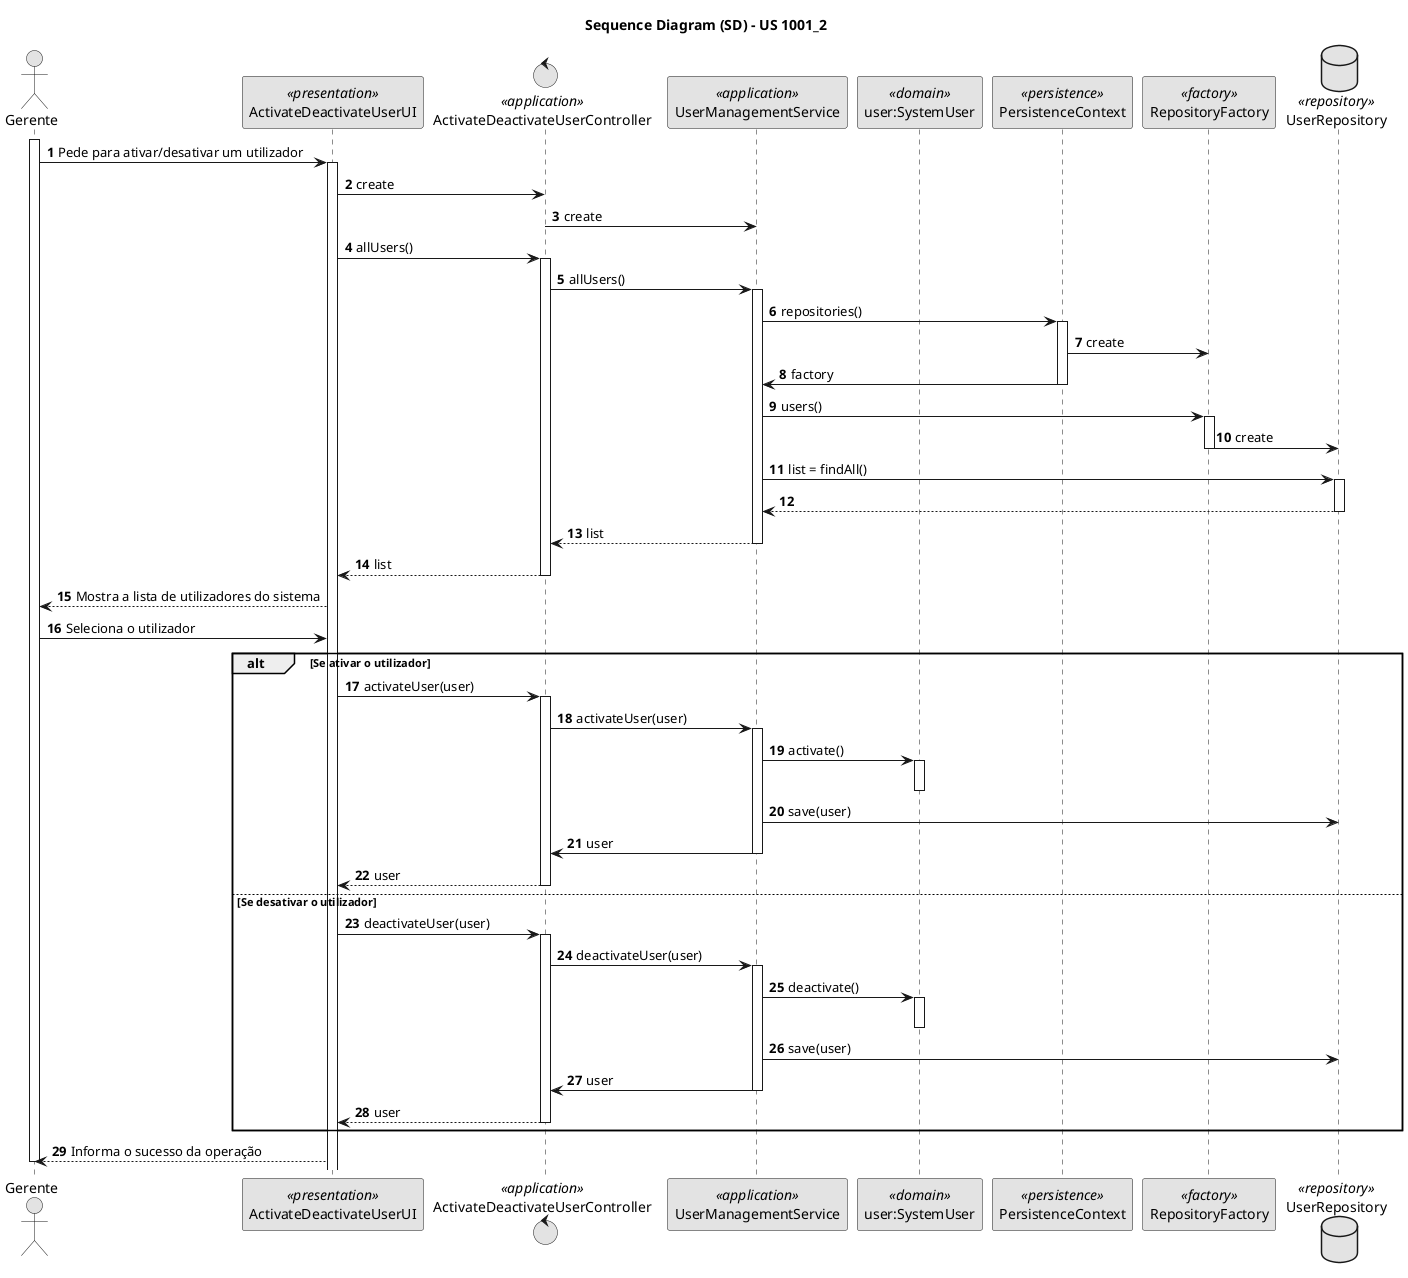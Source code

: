 @startuml
skinparam monochrome true
skinparam packageStyle rectangle
skinparam shadowing false

title Sequence Diagram (SD) - US 1001_2
autonumber

actor Gerente as Actor
participant ActivateDeactivateUserUI as UI <<presentation>>
control ActivateDeactivateUserController as Controller <<application>>
participant UserManagementService as Service <<application>>
participant "user:SystemUser" as Domain <<domain>>
participant PersistenceContext as Persistence <<persistence>>
participant RepositoryFactory as Factory <<factory>>
database UserRepository as Repository <<repository>>


activate Actor
    Actor -> UI : Pede para ativar/desativar um utilizador
    activate UI
        UI -> Controller : create
        Controller -> Service : create

        UI -> Controller : allUsers()
        activate Controller

        Controller -> Service : allUsers()
        activate Service

        Service -> Persistence : repositories()
        activate Persistence

        Persistence -> Factory : create
        Persistence -> Service : factory
        deactivate Persistence

        Service -> Factory : users()

        activate Factory
        Factory -> Repository : create

        deactivate Factory

        Service -> Repository : list = findAll()
        activate Repository

        Repository --> Service :
        deactivate Repository
        Service --> Controller : list
        deactivate Service
        Controller --> UI : list
        deactivate Controller

        UI --> Actor : Mostra a lista de utilizadores do sistema

        Actor -> UI : Seleciona o utilizador
        alt Se ativar o utilizador
            UI -> Controller: activateUser(user)
            activate Controller

            Controller -> Service : activateUser(user)
            activate Service

            Service -> Domain : activate()
            activate Domain
            deactivate Domain

            Service -> Repository : save(user)
            Service -> Controller : user
            deactivate Service

            Controller --> UI : user
            deactivate Controller

        else Se desativar o utilizador
            UI -> Controller: deactivateUser(user)
            activate Controller

            Controller -> Service : deactivateUser(user)
            activate Service

            Service -> Domain : deactivate()
            activate Domain
            deactivate Domain

            Service -> Repository : save(user)
            Service -> Controller : user
            deactivate Service

            Controller --> UI : user
            deactivate Controller
            end

        UI --> Actor : Informa o sucesso da operação

deactivate Actor

@enduml